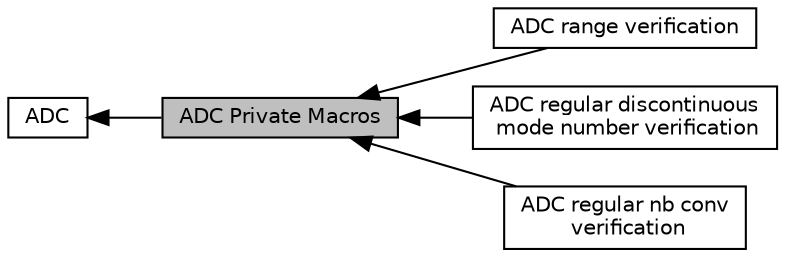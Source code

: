 digraph "ADC Private Macros"
{
  edge [fontname="Helvetica",fontsize="10",labelfontname="Helvetica",labelfontsize="10"];
  node [fontname="Helvetica",fontsize="10",shape=box];
  rankdir=LR;
  Node1 [label="ADC Private Macros",height=0.2,width=0.4,color="black", fillcolor="grey75", style="filled", fontcolor="black",tooltip=" "];
  Node3 [label="ADC range verification",height=0.2,width=0.4,color="black", fillcolor="white", style="filled",URL="$group___a_d_c__range__verification.html",tooltip=" "];
  Node2 [label="ADC",height=0.2,width=0.4,color="black", fillcolor="white", style="filled",URL="$group___a_d_c.html",tooltip="ADC HAL module driver."];
  Node5 [label="ADC regular discontinuous\l mode number verification",height=0.2,width=0.4,color="black", fillcolor="white", style="filled",URL="$group___a_d_c__regular__discontinuous__mode__number__verification.html",tooltip=" "];
  Node4 [label="ADC regular nb conv\l verification",height=0.2,width=0.4,color="black", fillcolor="white", style="filled",URL="$group___a_d_c__regular__nb__conv__verification.html",tooltip=" "];
  Node2->Node1 [shape=plaintext, dir="back", style="solid"];
  Node1->Node3 [shape=plaintext, dir="back", style="solid"];
  Node1->Node4 [shape=plaintext, dir="back", style="solid"];
  Node1->Node5 [shape=plaintext, dir="back", style="solid"];
}
